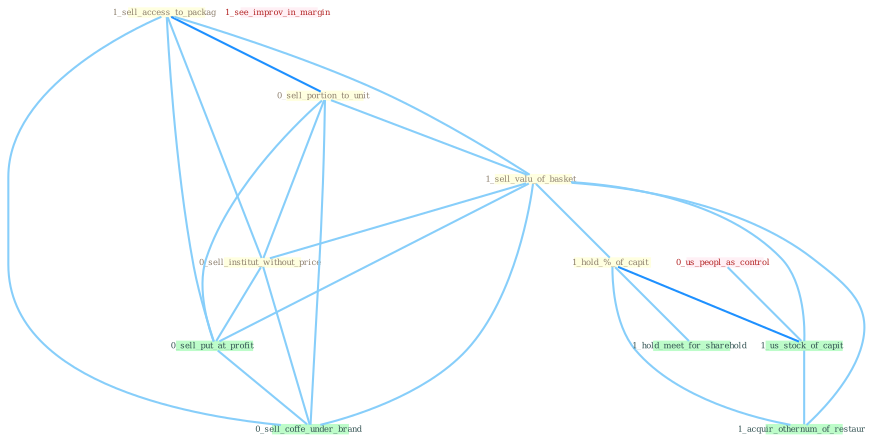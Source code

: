 Graph G{ 
    node
    [shape=polygon,style=filled,width=.5,height=.06,color="#BDFCC9",fixedsize=true,fontsize=4,
    fontcolor="#2f4f4f"];
    {node
    [color="#ffffe0", fontcolor="#8b7d6b"] "1_sell_access_to_packag " "0_sell_portion_to_unit " "1_sell_valu_of_basket " "0_sell_institut_without_price " "1_hold_%_of_capit "}
{node [color="#fff0f5", fontcolor="#b22222"] "0_us_peopl_as_control " "1_see_improv_in_margin "}
edge [color="#B0E2FF"];

	"1_sell_access_to_packag " -- "0_sell_portion_to_unit " [w="2", color="#1e90ff" , len=0.8];
	"1_sell_access_to_packag " -- "1_sell_valu_of_basket " [w="1", color="#87cefa" ];
	"1_sell_access_to_packag " -- "0_sell_institut_without_price " [w="1", color="#87cefa" ];
	"1_sell_access_to_packag " -- "0_sell_put_at_profit " [w="1", color="#87cefa" ];
	"1_sell_access_to_packag " -- "0_sell_coffe_under_brand " [w="1", color="#87cefa" ];
	"0_sell_portion_to_unit " -- "1_sell_valu_of_basket " [w="1", color="#87cefa" ];
	"0_sell_portion_to_unit " -- "0_sell_institut_without_price " [w="1", color="#87cefa" ];
	"0_sell_portion_to_unit " -- "0_sell_put_at_profit " [w="1", color="#87cefa" ];
	"0_sell_portion_to_unit " -- "0_sell_coffe_under_brand " [w="1", color="#87cefa" ];
	"1_sell_valu_of_basket " -- "0_sell_institut_without_price " [w="1", color="#87cefa" ];
	"1_sell_valu_of_basket " -- "1_hold_%_of_capit " [w="1", color="#87cefa" ];
	"1_sell_valu_of_basket " -- "0_sell_put_at_profit " [w="1", color="#87cefa" ];
	"1_sell_valu_of_basket " -- "1_us_stock_of_capit " [w="1", color="#87cefa" ];
	"1_sell_valu_of_basket " -- "0_sell_coffe_under_brand " [w="1", color="#87cefa" ];
	"1_sell_valu_of_basket " -- "1_acquir_othernum_of_restaur " [w="1", color="#87cefa" ];
	"0_sell_institut_without_price " -- "0_sell_put_at_profit " [w="1", color="#87cefa" ];
	"0_sell_institut_without_price " -- "0_sell_coffe_under_brand " [w="1", color="#87cefa" ];
	"1_hold_%_of_capit " -- "1_us_stock_of_capit " [w="2", color="#1e90ff" , len=0.8];
	"1_hold_%_of_capit " -- "1_hold_meet_for_sharehold " [w="1", color="#87cefa" ];
	"1_hold_%_of_capit " -- "1_acquir_othernum_of_restaur " [w="1", color="#87cefa" ];
	"0_us_peopl_as_control " -- "1_us_stock_of_capit " [w="1", color="#87cefa" ];
	"0_sell_put_at_profit " -- "0_sell_coffe_under_brand " [w="1", color="#87cefa" ];
	"1_us_stock_of_capit " -- "1_acquir_othernum_of_restaur " [w="1", color="#87cefa" ];
}